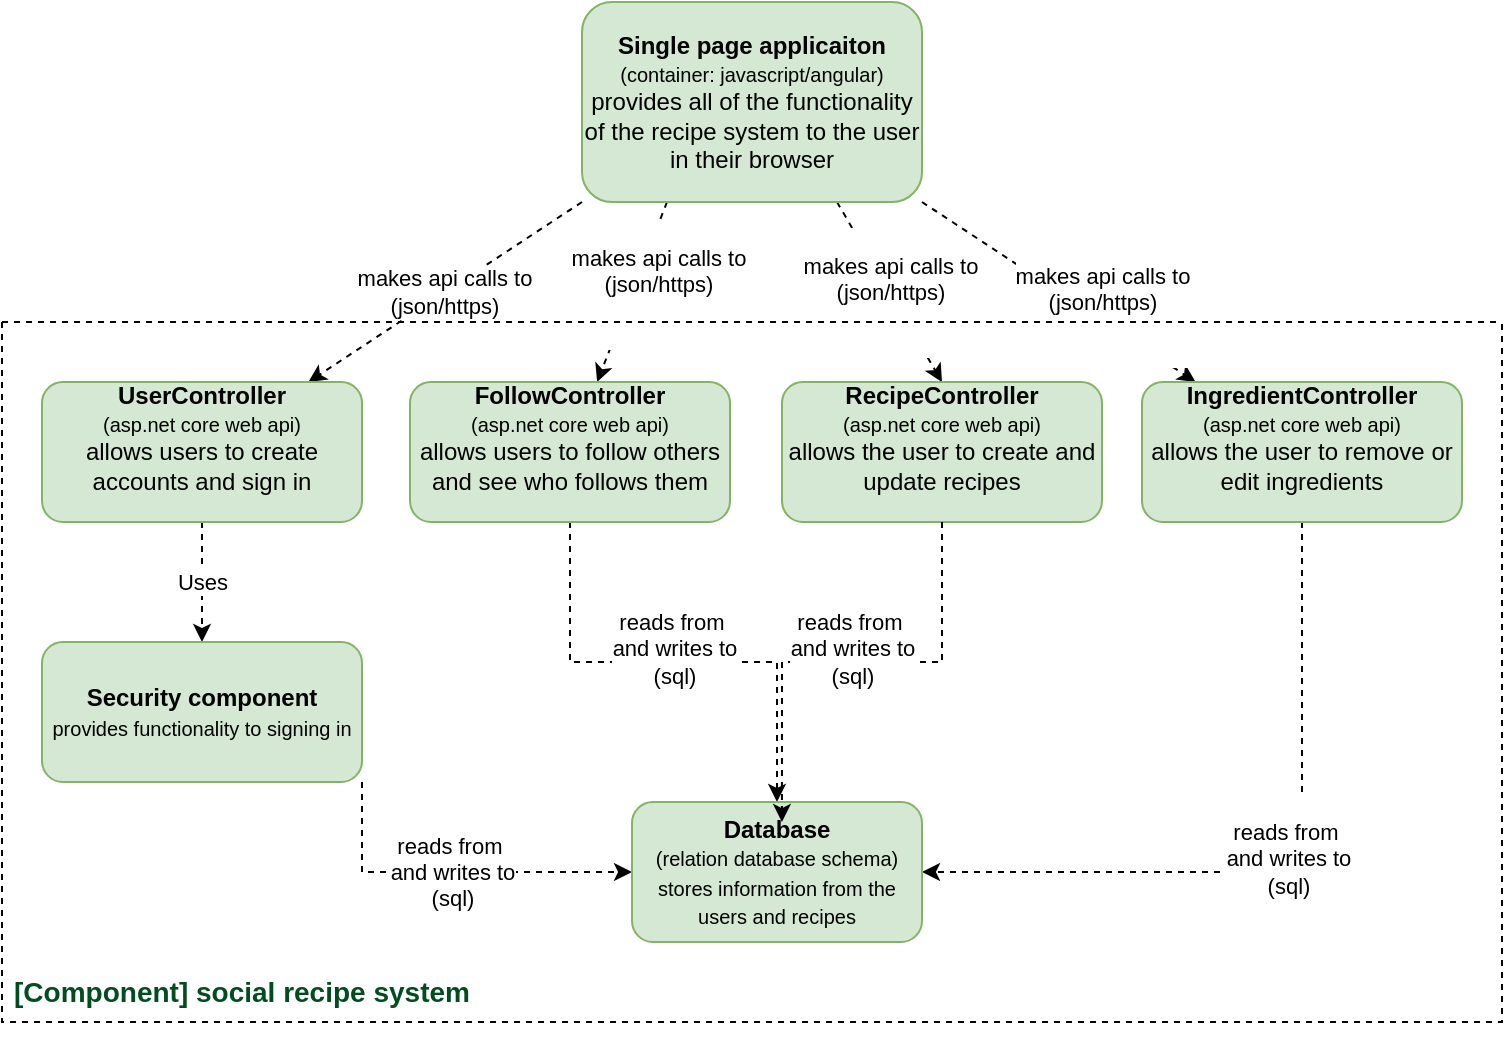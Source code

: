 <mxfile version="24.7.17">
  <diagram name="Page-1" id="ZWQnQDJot6kWa33CJ7q3">
    <mxGraphModel dx="1434" dy="738" grid="1" gridSize="10" guides="1" tooltips="1" connect="1" arrows="1" fold="1" page="1" pageScale="1" pageWidth="827" pageHeight="1169" math="0" shadow="0">
      <root>
        <mxCell id="0" />
        <mxCell id="1" parent="0" />
        <mxCell id="aGL3QZFdi67VeiYh7o2x-8" value="makes api calls to&lt;div&gt;(json/https)&lt;/div&gt;" style="rounded=0;orthogonalLoop=1;jettySize=auto;html=1;exitX=0;exitY=1;exitDx=0;exitDy=0;dashed=1;" edge="1" parent="1" source="aGL3QZFdi67VeiYh7o2x-1" target="aGL3QZFdi67VeiYh7o2x-3">
          <mxGeometry relative="1" as="geometry" />
        </mxCell>
        <mxCell id="aGL3QZFdi67VeiYh7o2x-9" value="&#xa;&lt;span style=&quot;color: rgb(0, 0, 0); font-family: Helvetica; font-size: 11px; font-style: normal; font-variant-ligatures: normal; font-variant-caps: normal; font-weight: 400; letter-spacing: normal; orphans: 2; text-align: center; text-indent: 0px; text-transform: none; widows: 2; word-spacing: 0px; -webkit-text-stroke-width: 0px; white-space: nowrap; background-color: rgb(255, 255, 255); text-decoration-thickness: initial; text-decoration-style: initial; text-decoration-color: initial; display: inline !important; float: none;&quot;&gt;makes api calls to&lt;/span&gt;&lt;div style=&quot;forced-color-adjust: none; color: rgb(0, 0, 0); font-family: Helvetica; font-size: 11px; font-style: normal; font-variant-ligatures: normal; font-variant-caps: normal; font-weight: 400; letter-spacing: normal; orphans: 2; text-align: center; text-indent: 0px; text-transform: none; widows: 2; word-spacing: 0px; -webkit-text-stroke-width: 0px; white-space: nowrap; text-decoration-thickness: initial; text-decoration-style: initial; text-decoration-color: initial;&quot;&gt;(json/https)&lt;/div&gt;&#xa;&#xa;" style="rounded=0;orthogonalLoop=1;jettySize=auto;html=1;exitX=0.25;exitY=1;exitDx=0;exitDy=0;dashed=1;" edge="1" parent="1" source="aGL3QZFdi67VeiYh7o2x-1" target="aGL3QZFdi67VeiYh7o2x-4">
          <mxGeometry x="-0.173" y="11" relative="1" as="geometry">
            <mxPoint as="offset" />
          </mxGeometry>
        </mxCell>
        <mxCell id="aGL3QZFdi67VeiYh7o2x-10" value="&#xa;&lt;span style=&quot;color: rgb(0, 0, 0); font-family: Helvetica; font-size: 11px; font-style: normal; font-variant-ligatures: normal; font-variant-caps: normal; font-weight: 400; letter-spacing: normal; orphans: 2; text-align: center; text-indent: 0px; text-transform: none; widows: 2; word-spacing: 0px; -webkit-text-stroke-width: 0px; white-space: nowrap; background-color: rgb(255, 255, 255); text-decoration-thickness: initial; text-decoration-style: initial; text-decoration-color: initial; display: inline !important; float: none;&quot;&gt;makes api calls to&lt;/span&gt;&lt;div style=&quot;forced-color-adjust: none; color: rgb(0, 0, 0); font-family: Helvetica; font-size: 11px; font-style: normal; font-variant-ligatures: normal; font-variant-caps: normal; font-weight: 400; letter-spacing: normal; orphans: 2; text-align: center; text-indent: 0px; text-transform: none; widows: 2; word-spacing: 0px; -webkit-text-stroke-width: 0px; white-space: nowrap; text-decoration-thickness: initial; text-decoration-style: initial; text-decoration-color: initial;&quot;&gt;(json/https)&lt;/div&gt;&#xa;&#xa;" style="rounded=0;orthogonalLoop=1;jettySize=auto;html=1;exitX=0.75;exitY=1;exitDx=0;exitDy=0;entryX=0.5;entryY=0;entryDx=0;entryDy=0;dashed=1;" edge="1" parent="1" source="aGL3QZFdi67VeiYh7o2x-1" target="aGL3QZFdi67VeiYh7o2x-5">
          <mxGeometry relative="1" as="geometry" />
        </mxCell>
        <mxCell id="aGL3QZFdi67VeiYh7o2x-11" value="&#xa;&lt;span style=&quot;color: rgb(0, 0, 0); font-family: Helvetica; font-size: 11px; font-style: normal; font-variant-ligatures: normal; font-variant-caps: normal; font-weight: 400; letter-spacing: normal; orphans: 2; text-align: center; text-indent: 0px; text-transform: none; widows: 2; word-spacing: 0px; -webkit-text-stroke-width: 0px; white-space: nowrap; background-color: rgb(255, 255, 255); text-decoration-thickness: initial; text-decoration-style: initial; text-decoration-color: initial; display: inline !important; float: none;&quot;&gt;makes api calls to&lt;/span&gt;&lt;div style=&quot;forced-color-adjust: none; color: rgb(0, 0, 0); font-family: Helvetica; font-size: 11px; font-style: normal; font-variant-ligatures: normal; font-variant-caps: normal; font-weight: 400; letter-spacing: normal; orphans: 2; text-align: center; text-indent: 0px; text-transform: none; widows: 2; word-spacing: 0px; -webkit-text-stroke-width: 0px; white-space: nowrap; text-decoration-thickness: initial; text-decoration-style: initial; text-decoration-color: initial;&quot;&gt;(json/https)&lt;/div&gt;&#xa;&#xa;" style="rounded=0;orthogonalLoop=1;jettySize=auto;html=1;exitX=1;exitY=1;exitDx=0;exitDy=0;dashed=1;" edge="1" parent="1" source="aGL3QZFdi67VeiYh7o2x-1" target="aGL3QZFdi67VeiYh7o2x-6">
          <mxGeometry x="0.254" y="8" relative="1" as="geometry">
            <mxPoint as="offset" />
          </mxGeometry>
        </mxCell>
        <mxCell id="aGL3QZFdi67VeiYh7o2x-1" value="&lt;b&gt;Single page applicaiton&lt;/b&gt;&lt;div&gt;&lt;font style=&quot;font-size: 10px;&quot;&gt;(container: javascript/angular)&lt;/font&gt;&lt;/div&gt;&lt;div&gt;&lt;font style=&quot;font-size: 12px;&quot;&gt;provides all of the functionality of the recipe system to the user in their browser&lt;/font&gt;&lt;/div&gt;" style="rounded=1;whiteSpace=wrap;html=1;fillColor=#d5e8d4;strokeColor=#82b366;" vertex="1" parent="1">
          <mxGeometry x="340" y="40" width="170" height="100" as="geometry" />
        </mxCell>
        <mxCell id="aGL3QZFdi67VeiYh7o2x-2" value="" style="swimlane;startSize=0;dashed=1;" vertex="1" parent="1">
          <mxGeometry x="50" y="200" width="750" height="350" as="geometry" />
        </mxCell>
        <mxCell id="aGL3QZFdi67VeiYh7o2x-12" value="Uses" style="edgeStyle=orthogonalEdgeStyle;rounded=0;orthogonalLoop=1;jettySize=auto;html=1;exitX=0.5;exitY=1;exitDx=0;exitDy=0;entryX=0.5;entryY=0;entryDx=0;entryDy=0;dashed=1;" edge="1" parent="aGL3QZFdi67VeiYh7o2x-2" source="aGL3QZFdi67VeiYh7o2x-3" target="aGL3QZFdi67VeiYh7o2x-7">
          <mxGeometry relative="1" as="geometry" />
        </mxCell>
        <mxCell id="aGL3QZFdi67VeiYh7o2x-3" value="&lt;b&gt;UserController&lt;/b&gt;&lt;div&gt;&lt;font style=&quot;font-size: 10px;&quot;&gt;(asp.net core web api)&lt;/font&gt;&lt;br&gt;&lt;div&gt;allows users to create accounts and sign in&lt;/div&gt;&lt;div&gt;&lt;br&gt;&lt;/div&gt;&lt;/div&gt;" style="rounded=1;whiteSpace=wrap;html=1;fillColor=#d5e8d4;strokeColor=#82b366;" vertex="1" parent="aGL3QZFdi67VeiYh7o2x-2">
          <mxGeometry x="20" y="30" width="160" height="70" as="geometry" />
        </mxCell>
        <mxCell id="aGL3QZFdi67VeiYh7o2x-17" value="&#xa;&lt;span style=&quot;color: rgb(0, 0, 0); font-family: Helvetica; font-size: 11px; font-style: normal; font-variant-ligatures: normal; font-variant-caps: normal; font-weight: 400; letter-spacing: normal; orphans: 2; text-align: center; text-indent: 0px; text-transform: none; widows: 2; word-spacing: 0px; -webkit-text-stroke-width: 0px; white-space: nowrap; background-color: rgb(255, 255, 255); text-decoration-thickness: initial; text-decoration-style: initial; text-decoration-color: initial; display: inline !important; float: none;&quot;&gt;reads from&amp;nbsp;&lt;/span&gt;&lt;div style=&quot;forced-color-adjust: none; color: rgb(0, 0, 0); font-family: Helvetica; font-size: 11px; font-style: normal; font-variant-ligatures: normal; font-variant-caps: normal; font-weight: 400; letter-spacing: normal; orphans: 2; text-align: center; text-indent: 0px; text-transform: none; widows: 2; word-spacing: 0px; -webkit-text-stroke-width: 0px; white-space: nowrap; text-decoration-thickness: initial; text-decoration-style: initial; text-decoration-color: initial;&quot;&gt;and writes to&lt;/div&gt;&lt;div style=&quot;forced-color-adjust: none; color: rgb(0, 0, 0); font-family: Helvetica; font-size: 11px; font-style: normal; font-variant-ligatures: normal; font-variant-caps: normal; font-weight: 400; letter-spacing: normal; orphans: 2; text-align: center; text-indent: 0px; text-transform: none; widows: 2; word-spacing: 0px; -webkit-text-stroke-width: 0px; white-space: nowrap; text-decoration-thickness: initial; text-decoration-style: initial; text-decoration-color: initial;&quot;&gt;(sql)&lt;/div&gt;&#xa;&#xa;" style="edgeStyle=orthogonalEdgeStyle;rounded=0;orthogonalLoop=1;jettySize=auto;html=1;exitX=0.5;exitY=1;exitDx=0;exitDy=0;entryX=0.5;entryY=0;entryDx=0;entryDy=0;dashed=1;" edge="1" parent="aGL3QZFdi67VeiYh7o2x-2" source="aGL3QZFdi67VeiYh7o2x-4" target="aGL3QZFdi67VeiYh7o2x-13">
          <mxGeometry relative="1" as="geometry" />
        </mxCell>
        <mxCell id="aGL3QZFdi67VeiYh7o2x-4" value="&lt;b&gt;FollowController&lt;/b&gt;&lt;br&gt;&lt;div&gt;&lt;span style=&quot;font-size: 10px;&quot;&gt;(asp.net core web api)&lt;/span&gt;&lt;br&gt;&lt;/div&gt;&lt;div&gt;allows users to follow others and see who follows them&lt;/div&gt;&lt;div&gt;&lt;br&gt;&lt;/div&gt;" style="rounded=1;whiteSpace=wrap;html=1;fillColor=#d5e8d4;strokeColor=#82b366;" vertex="1" parent="aGL3QZFdi67VeiYh7o2x-2">
          <mxGeometry x="204" y="30" width="160" height="70" as="geometry" />
        </mxCell>
        <mxCell id="aGL3QZFdi67VeiYh7o2x-5" value="&lt;b&gt;RecipeController&lt;/b&gt;&lt;br&gt;&lt;div&gt;&lt;span style=&quot;font-size: 10px;&quot;&gt;(asp.net core web api)&lt;/span&gt;&lt;br&gt;&lt;/div&gt;&lt;div&gt;allows the user to create and update recipes&lt;/div&gt;&lt;div&gt;&lt;br&gt;&lt;/div&gt;" style="rounded=1;whiteSpace=wrap;html=1;fillColor=#d5e8d4;strokeColor=#82b366;" vertex="1" parent="aGL3QZFdi67VeiYh7o2x-2">
          <mxGeometry x="390" y="30" width="160" height="70" as="geometry" />
        </mxCell>
        <mxCell id="aGL3QZFdi67VeiYh7o2x-18" value="&#xa;&lt;span style=&quot;color: rgb(0, 0, 0); font-family: Helvetica; font-size: 11px; font-style: normal; font-variant-ligatures: normal; font-variant-caps: normal; font-weight: 400; letter-spacing: normal; orphans: 2; text-align: center; text-indent: 0px; text-transform: none; widows: 2; word-spacing: 0px; -webkit-text-stroke-width: 0px; white-space: nowrap; background-color: rgb(255, 255, 255); text-decoration-thickness: initial; text-decoration-style: initial; text-decoration-color: initial; display: inline !important; float: none;&quot;&gt;reads from&amp;nbsp;&lt;/span&gt;&lt;div style=&quot;forced-color-adjust: none; color: rgb(0, 0, 0); font-family: Helvetica; font-size: 11px; font-style: normal; font-variant-ligatures: normal; font-variant-caps: normal; font-weight: 400; letter-spacing: normal; orphans: 2; text-align: center; text-indent: 0px; text-transform: none; widows: 2; word-spacing: 0px; -webkit-text-stroke-width: 0px; white-space: nowrap; text-decoration-thickness: initial; text-decoration-style: initial; text-decoration-color: initial;&quot;&gt;and writes to&lt;/div&gt;&lt;div style=&quot;forced-color-adjust: none; color: rgb(0, 0, 0); font-family: Helvetica; font-size: 11px; font-style: normal; font-variant-ligatures: normal; font-variant-caps: normal; font-weight: 400; letter-spacing: normal; orphans: 2; text-align: center; text-indent: 0px; text-transform: none; widows: 2; word-spacing: 0px; -webkit-text-stroke-width: 0px; white-space: nowrap; text-decoration-thickness: initial; text-decoration-style: initial; text-decoration-color: initial;&quot;&gt;(sql)&lt;/div&gt;&#xa;&#xa;" style="edgeStyle=orthogonalEdgeStyle;rounded=0;orthogonalLoop=1;jettySize=auto;html=1;exitX=0.5;exitY=1;exitDx=0;exitDy=0;entryX=1;entryY=0.5;entryDx=0;entryDy=0;dashed=1;" edge="1" parent="aGL3QZFdi67VeiYh7o2x-2" source="aGL3QZFdi67VeiYh7o2x-6" target="aGL3QZFdi67VeiYh7o2x-13">
          <mxGeometry relative="1" as="geometry" />
        </mxCell>
        <mxCell id="aGL3QZFdi67VeiYh7o2x-6" value="&lt;b&gt;IngredientController&lt;/b&gt;&lt;br&gt;&lt;div&gt;&lt;span style=&quot;font-size: 10px;&quot;&gt;(asp.net core web api)&lt;/span&gt;&lt;br&gt;&lt;/div&gt;&lt;div&gt;allows the user to remove or edit ingredients&lt;/div&gt;&lt;div&gt;&lt;br&gt;&lt;/div&gt;" style="rounded=1;whiteSpace=wrap;html=1;fillColor=#d5e8d4;strokeColor=#82b366;" vertex="1" parent="aGL3QZFdi67VeiYh7o2x-2">
          <mxGeometry x="570" y="30" width="160" height="70" as="geometry" />
        </mxCell>
        <mxCell id="aGL3QZFdi67VeiYh7o2x-14" value="reads from&amp;nbsp;&lt;div&gt;and writes to&lt;/div&gt;&lt;div&gt;(sql)&lt;/div&gt;" style="edgeStyle=orthogonalEdgeStyle;rounded=0;orthogonalLoop=1;jettySize=auto;html=1;exitX=1;exitY=1;exitDx=0;exitDy=0;entryX=0;entryY=0.5;entryDx=0;entryDy=0;dashed=1;" edge="1" parent="aGL3QZFdi67VeiYh7o2x-2" source="aGL3QZFdi67VeiYh7o2x-7" target="aGL3QZFdi67VeiYh7o2x-13">
          <mxGeometry relative="1" as="geometry" />
        </mxCell>
        <mxCell id="aGL3QZFdi67VeiYh7o2x-7" value="&lt;b&gt;Security component&lt;/b&gt;&lt;br&gt;&lt;div&gt;&lt;div&gt;&lt;span style=&quot;font-size: 10px;&quot;&gt;provides functionality to signing in&lt;/span&gt;&lt;/div&gt;&lt;/div&gt;" style="rounded=1;whiteSpace=wrap;html=1;fillColor=#d5e8d4;strokeColor=#82b366;" vertex="1" parent="aGL3QZFdi67VeiYh7o2x-2">
          <mxGeometry x="20" y="160" width="160" height="70" as="geometry" />
        </mxCell>
        <mxCell id="aGL3QZFdi67VeiYh7o2x-13" value="&lt;b&gt;Database&lt;/b&gt;&lt;div&gt;&lt;font style=&quot;font-size: 10px;&quot;&gt;(relation database schema)&lt;/font&gt;&lt;/div&gt;&lt;div&gt;&lt;font style=&quot;font-size: 10px;&quot;&gt;stores information from the users and recipes&lt;/font&gt;&lt;/div&gt;" style="rounded=1;whiteSpace=wrap;html=1;fillColor=#d5e8d4;strokeColor=#82b366;" vertex="1" parent="aGL3QZFdi67VeiYh7o2x-2">
          <mxGeometry x="315" y="240" width="145" height="70" as="geometry" />
        </mxCell>
        <mxCell id="aGL3QZFdi67VeiYh7o2x-16" value="&#xa;&lt;span style=&quot;color: rgb(0, 0, 0); font-family: Helvetica; font-size: 11px; font-style: normal; font-variant-ligatures: normal; font-variant-caps: normal; font-weight: 400; letter-spacing: normal; orphans: 2; text-align: center; text-indent: 0px; text-transform: none; widows: 2; word-spacing: 0px; -webkit-text-stroke-width: 0px; white-space: nowrap; background-color: rgb(255, 255, 255); text-decoration-thickness: initial; text-decoration-style: initial; text-decoration-color: initial; display: inline !important; float: none;&quot;&gt;reads from&amp;nbsp;&lt;/span&gt;&lt;div style=&quot;forced-color-adjust: none; color: rgb(0, 0, 0); font-family: Helvetica; font-size: 11px; font-style: normal; font-variant-ligatures: normal; font-variant-caps: normal; font-weight: 400; letter-spacing: normal; orphans: 2; text-align: center; text-indent: 0px; text-transform: none; widows: 2; word-spacing: 0px; -webkit-text-stroke-width: 0px; white-space: nowrap; text-decoration-thickness: initial; text-decoration-style: initial; text-decoration-color: initial;&quot;&gt;and writes to&lt;/div&gt;&lt;div style=&quot;forced-color-adjust: none; color: rgb(0, 0, 0); font-family: Helvetica; font-size: 11px; font-style: normal; font-variant-ligatures: normal; font-variant-caps: normal; font-weight: 400; letter-spacing: normal; orphans: 2; text-align: center; text-indent: 0px; text-transform: none; widows: 2; word-spacing: 0px; -webkit-text-stroke-width: 0px; white-space: nowrap; text-decoration-thickness: initial; text-decoration-style: initial; text-decoration-color: initial;&quot;&gt;(sql)&lt;/div&gt;&#xa;&#xa;" style="edgeStyle=orthogonalEdgeStyle;rounded=0;orthogonalLoop=1;jettySize=auto;html=1;exitX=0.5;exitY=1;exitDx=0;exitDy=0;entryX=0.517;entryY=0.143;entryDx=0;entryDy=0;entryPerimeter=0;dashed=1;" edge="1" parent="aGL3QZFdi67VeiYh7o2x-2" source="aGL3QZFdi67VeiYh7o2x-5" target="aGL3QZFdi67VeiYh7o2x-13">
          <mxGeometry relative="1" as="geometry" />
        </mxCell>
        <mxCell id="aGL3QZFdi67VeiYh7o2x-19" value="&lt;b&gt;&lt;font color=&quot;#024d20&quot; style=&quot;font-size: 14px;&quot;&gt;[Component] social recipe system&lt;/font&gt;&lt;/b&gt;" style="text;html=1;align=center;verticalAlign=middle;whiteSpace=wrap;rounded=0;" vertex="1" parent="aGL3QZFdi67VeiYh7o2x-2">
          <mxGeometry y="300" width="240" height="70" as="geometry" />
        </mxCell>
      </root>
    </mxGraphModel>
  </diagram>
</mxfile>
